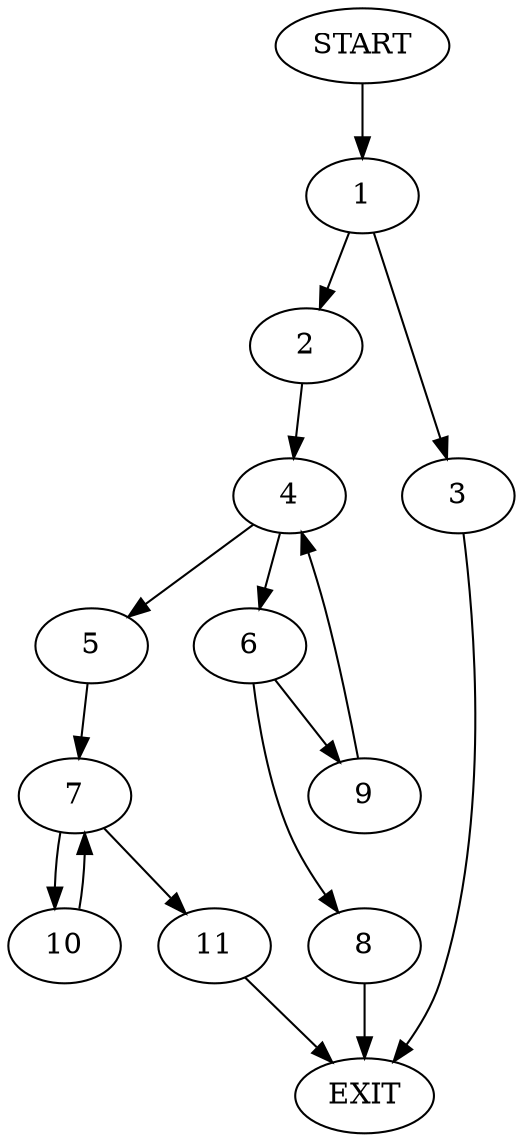 digraph {
0 [label="START"]
12 [label="EXIT"]
0 -> 1
1 -> 2
1 -> 3
3 -> 12
2 -> 4
4 -> 5
4 -> 6
5 -> 7
6 -> 8
6 -> 9
9 -> 4
8 -> 12
7 -> 10
7 -> 11
10 -> 7
11 -> 12
}
